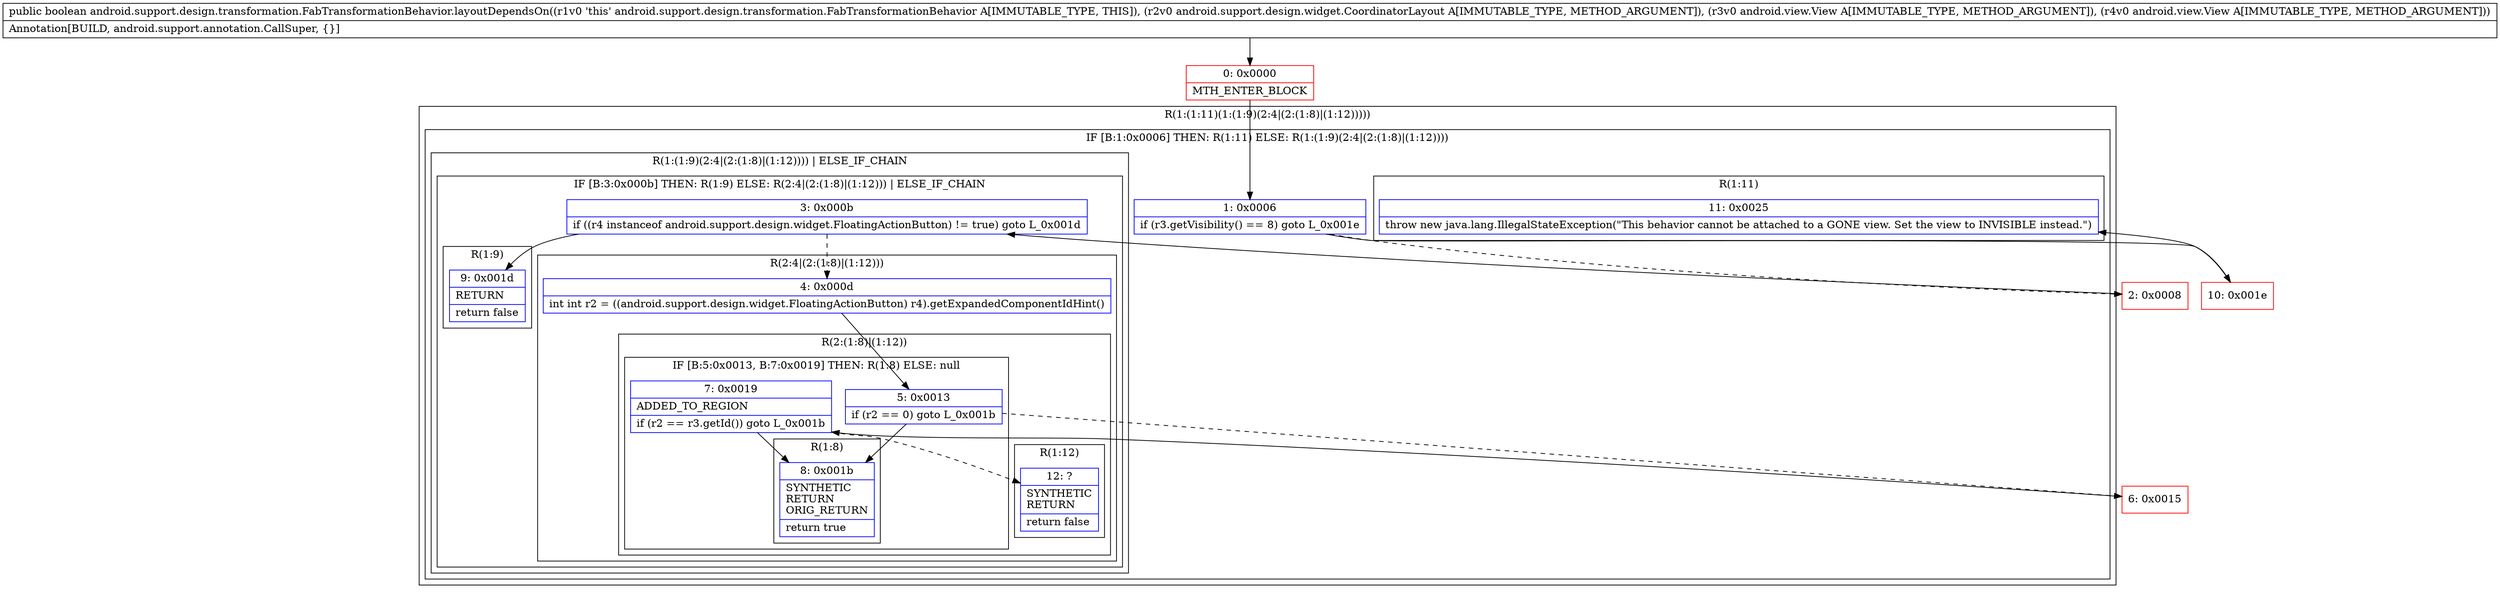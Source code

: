 digraph "CFG forandroid.support.design.transformation.FabTransformationBehavior.layoutDependsOn(Landroid\/support\/design\/widget\/CoordinatorLayout;Landroid\/view\/View;Landroid\/view\/View;)Z" {
subgraph cluster_Region_1195655870 {
label = "R(1:(1:11)(1:(1:9)(2:4|(2:(1:8)|(1:12)))))";
node [shape=record,color=blue];
subgraph cluster_IfRegion_1794085476 {
label = "IF [B:1:0x0006] THEN: R(1:11) ELSE: R(1:(1:9)(2:4|(2:(1:8)|(1:12))))";
node [shape=record,color=blue];
Node_1 [shape=record,label="{1\:\ 0x0006|if (r3.getVisibility() == 8) goto L_0x001e\l}"];
subgraph cluster_Region_1048060601 {
label = "R(1:11)";
node [shape=record,color=blue];
Node_11 [shape=record,label="{11\:\ 0x0025|throw new java.lang.IllegalStateException(\"This behavior cannot be attached to a GONE view. Set the view to INVISIBLE instead.\")\l}"];
}
subgraph cluster_Region_412950913 {
label = "R(1:(1:9)(2:4|(2:(1:8)|(1:12)))) | ELSE_IF_CHAIN\l";
node [shape=record,color=blue];
subgraph cluster_IfRegion_2108281246 {
label = "IF [B:3:0x000b] THEN: R(1:9) ELSE: R(2:4|(2:(1:8)|(1:12))) | ELSE_IF_CHAIN\l";
node [shape=record,color=blue];
Node_3 [shape=record,label="{3\:\ 0x000b|if ((r4 instanceof android.support.design.widget.FloatingActionButton) != true) goto L_0x001d\l}"];
subgraph cluster_Region_1807941885 {
label = "R(1:9)";
node [shape=record,color=blue];
Node_9 [shape=record,label="{9\:\ 0x001d|RETURN\l|return false\l}"];
}
subgraph cluster_Region_942808910 {
label = "R(2:4|(2:(1:8)|(1:12)))";
node [shape=record,color=blue];
Node_4 [shape=record,label="{4\:\ 0x000d|int int r2 = ((android.support.design.widget.FloatingActionButton) r4).getExpandedComponentIdHint()\l}"];
subgraph cluster_Region_349280982 {
label = "R(2:(1:8)|(1:12))";
node [shape=record,color=blue];
subgraph cluster_IfRegion_1293711384 {
label = "IF [B:5:0x0013, B:7:0x0019] THEN: R(1:8) ELSE: null";
node [shape=record,color=blue];
Node_5 [shape=record,label="{5\:\ 0x0013|if (r2 == 0) goto L_0x001b\l}"];
Node_7 [shape=record,label="{7\:\ 0x0019|ADDED_TO_REGION\l|if (r2 == r3.getId()) goto L_0x001b\l}"];
subgraph cluster_Region_1697722596 {
label = "R(1:8)";
node [shape=record,color=blue];
Node_8 [shape=record,label="{8\:\ 0x001b|SYNTHETIC\lRETURN\lORIG_RETURN\l|return true\l}"];
}
}
subgraph cluster_Region_1453795581 {
label = "R(1:12)";
node [shape=record,color=blue];
Node_12 [shape=record,label="{12\:\ ?|SYNTHETIC\lRETURN\l|return false\l}"];
}
}
}
}
}
}
}
Node_0 [shape=record,color=red,label="{0\:\ 0x0000|MTH_ENTER_BLOCK\l}"];
Node_2 [shape=record,color=red,label="{2\:\ 0x0008}"];
Node_6 [shape=record,color=red,label="{6\:\ 0x0015}"];
Node_10 [shape=record,color=red,label="{10\:\ 0x001e}"];
MethodNode[shape=record,label="{public boolean android.support.design.transformation.FabTransformationBehavior.layoutDependsOn((r1v0 'this' android.support.design.transformation.FabTransformationBehavior A[IMMUTABLE_TYPE, THIS]), (r2v0 android.support.design.widget.CoordinatorLayout A[IMMUTABLE_TYPE, METHOD_ARGUMENT]), (r3v0 android.view.View A[IMMUTABLE_TYPE, METHOD_ARGUMENT]), (r4v0 android.view.View A[IMMUTABLE_TYPE, METHOD_ARGUMENT]))  | Annotation[BUILD, android.support.annotation.CallSuper, \{\}]\l}"];
MethodNode -> Node_0;
Node_1 -> Node_2[style=dashed];
Node_1 -> Node_10;
Node_3 -> Node_4[style=dashed];
Node_3 -> Node_9;
Node_4 -> Node_5;
Node_5 -> Node_6[style=dashed];
Node_5 -> Node_8;
Node_7 -> Node_8;
Node_7 -> Node_12[style=dashed];
Node_0 -> Node_1;
Node_2 -> Node_3;
Node_6 -> Node_7;
Node_10 -> Node_11;
}


